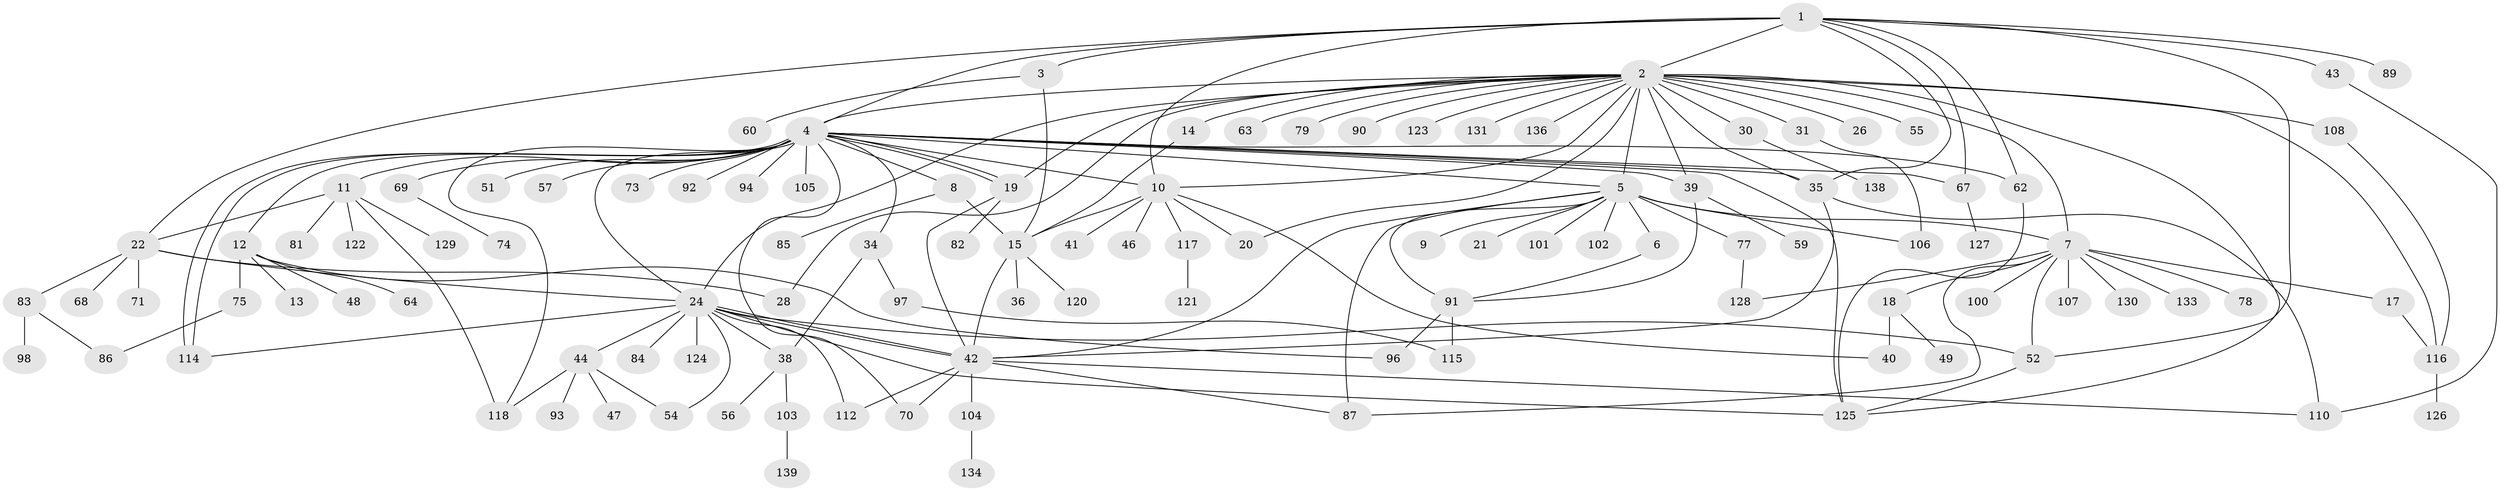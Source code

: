// Generated by graph-tools (version 1.1) at 2025/51/02/27/25 19:51:58]
// undirected, 111 vertices, 163 edges
graph export_dot {
graph [start="1"]
  node [color=gray90,style=filled];
  1 [super="+33"];
  2 [super="+16"];
  3 [super="+95"];
  4 [super="+32"];
  5 [super="+23"];
  6;
  7 [super="+25"];
  8 [super="+29"];
  9;
  10 [super="+66"];
  11 [super="+27"];
  12 [super="+53"];
  13;
  14;
  15 [super="+61"];
  17;
  18;
  19;
  20;
  21 [super="+58"];
  22 [super="+37"];
  24 [super="+50"];
  26;
  28;
  30 [super="+119"];
  31;
  34;
  35 [super="+65"];
  36;
  38 [super="+45"];
  39 [super="+137"];
  40;
  41;
  42 [super="+111"];
  43;
  44 [super="+72"];
  46 [super="+99"];
  47;
  48;
  49;
  51 [super="+88"];
  52 [super="+76"];
  54;
  55;
  56;
  57;
  59;
  60;
  62;
  63;
  64;
  67;
  68;
  69;
  70;
  71;
  73;
  74;
  75;
  77 [super="+80"];
  78;
  79;
  81;
  82;
  83;
  84;
  85 [super="+109"];
  86;
  87;
  89;
  90;
  91 [super="+135"];
  92;
  93;
  94;
  96;
  97;
  98;
  100;
  101;
  102;
  103;
  104;
  105;
  106;
  107;
  108 [super="+113"];
  110;
  112 [super="+132"];
  114 [super="+140"];
  115;
  116;
  117;
  118;
  120;
  121;
  122;
  123;
  124;
  125;
  126;
  127;
  128;
  129;
  130;
  131;
  133;
  134;
  136;
  138;
  139;
  1 -- 2;
  1 -- 3;
  1 -- 4;
  1 -- 35;
  1 -- 62;
  1 -- 89;
  1 -- 67;
  1 -- 22 [weight=2];
  1 -- 43;
  1 -- 52;
  1 -- 10;
  2 -- 4;
  2 -- 7 [weight=2];
  2 -- 14;
  2 -- 19;
  2 -- 20;
  2 -- 24;
  2 -- 28;
  2 -- 31;
  2 -- 35;
  2 -- 39;
  2 -- 55;
  2 -- 63;
  2 -- 90;
  2 -- 108 [weight=2];
  2 -- 123;
  2 -- 131;
  2 -- 136;
  2 -- 5;
  2 -- 10;
  2 -- 79;
  2 -- 116;
  2 -- 26;
  2 -- 125;
  2 -- 30;
  3 -- 60;
  3 -- 15;
  4 -- 5;
  4 -- 8;
  4 -- 10;
  4 -- 11;
  4 -- 12;
  4 -- 19;
  4 -- 19;
  4 -- 24;
  4 -- 35;
  4 -- 57;
  4 -- 62;
  4 -- 67;
  4 -- 69;
  4 -- 70;
  4 -- 73;
  4 -- 92;
  4 -- 94;
  4 -- 105;
  4 -- 114;
  4 -- 114;
  4 -- 118;
  4 -- 125;
  4 -- 34;
  4 -- 51;
  4 -- 39;
  5 -- 6;
  5 -- 7;
  5 -- 9;
  5 -- 21;
  5 -- 42;
  5 -- 77;
  5 -- 87;
  5 -- 101;
  5 -- 102;
  5 -- 106;
  5 -- 91;
  6 -- 91;
  7 -- 17;
  7 -- 18;
  7 -- 52;
  7 -- 78;
  7 -- 87;
  7 -- 100;
  7 -- 107;
  7 -- 128;
  7 -- 130;
  7 -- 133;
  8 -- 15;
  8 -- 85;
  10 -- 15;
  10 -- 20;
  10 -- 40;
  10 -- 41;
  10 -- 46;
  10 -- 117;
  11 -- 22;
  11 -- 81;
  11 -- 118;
  11 -- 122;
  11 -- 129;
  12 -- 13;
  12 -- 48;
  12 -- 64;
  12 -- 75;
  12 -- 96;
  14 -- 15;
  15 -- 36;
  15 -- 120;
  15 -- 42;
  17 -- 116;
  18 -- 40;
  18 -- 49;
  19 -- 42;
  19 -- 82;
  22 -- 71;
  22 -- 83;
  22 -- 68;
  22 -- 24;
  22 -- 28;
  24 -- 38;
  24 -- 42;
  24 -- 42;
  24 -- 44;
  24 -- 52;
  24 -- 54;
  24 -- 84;
  24 -- 112 [weight=2];
  24 -- 114;
  24 -- 124;
  24 -- 125;
  30 -- 138;
  31 -- 106;
  34 -- 38;
  34 -- 97;
  35 -- 42;
  35 -- 110;
  38 -- 56;
  38 -- 103;
  39 -- 59;
  39 -- 91;
  42 -- 70;
  42 -- 87;
  42 -- 104;
  42 -- 110;
  42 -- 112;
  43 -- 110;
  44 -- 47;
  44 -- 54;
  44 -- 118;
  44 -- 93;
  52 -- 125;
  62 -- 125;
  67 -- 127;
  69 -- 74;
  75 -- 86;
  77 -- 128;
  83 -- 86;
  83 -- 98;
  91 -- 96;
  91 -- 115;
  97 -- 115;
  103 -- 139;
  104 -- 134;
  108 -- 116;
  116 -- 126;
  117 -- 121;
}
